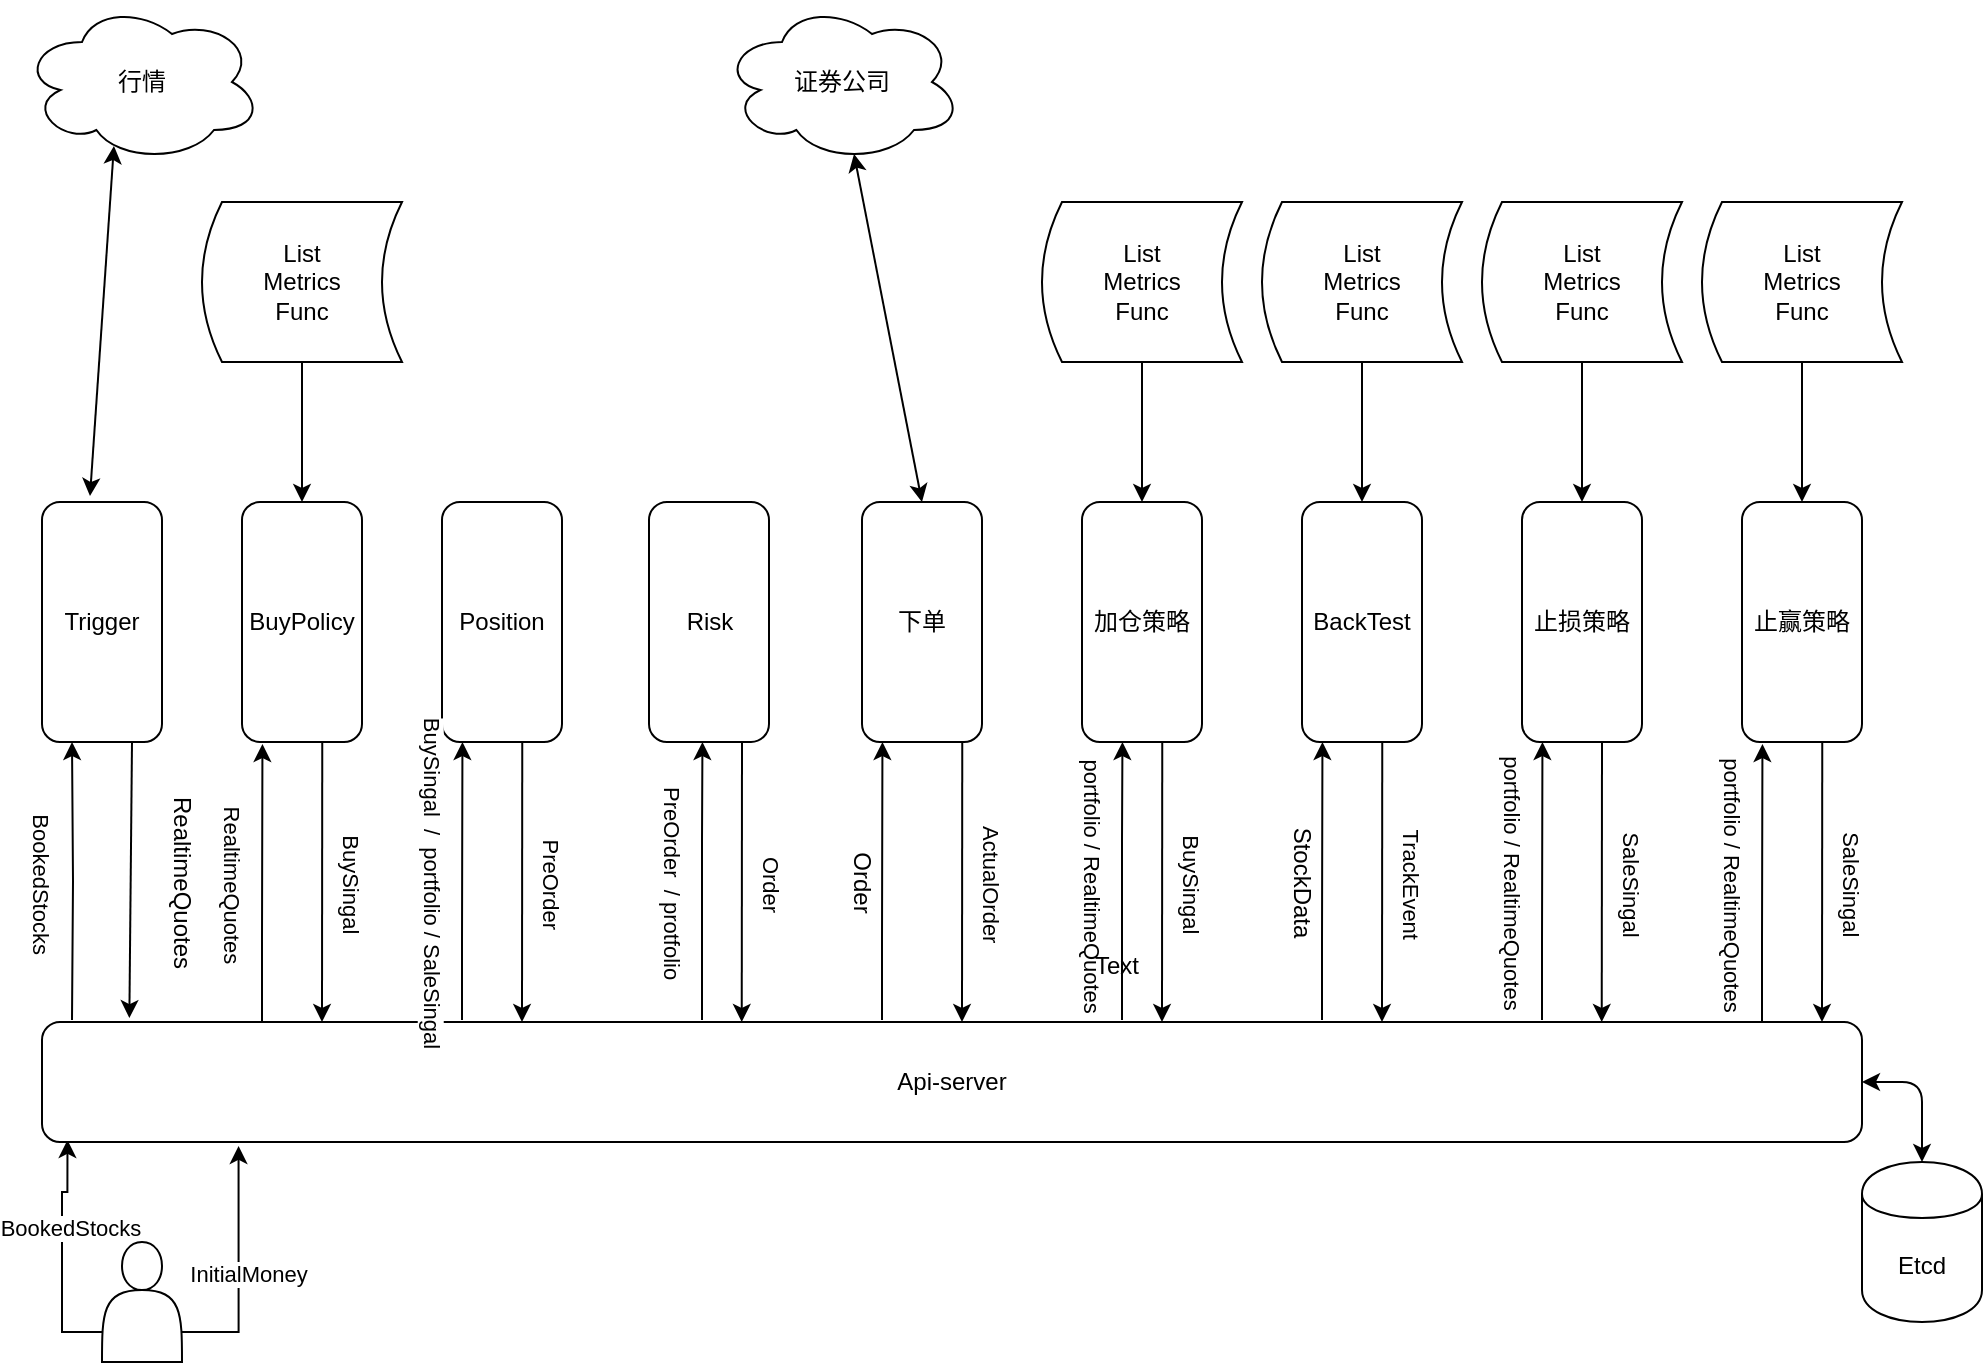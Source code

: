 <mxfile version="13.1.3">
    <diagram id="6hGFLwfOUW9BJ-s0fimq" name="Page-1">
        <mxGraphModel dx="1126" dy="478" grid="1" gridSize="10" guides="1" tooltips="1" connect="1" arrows="1" fold="1" page="1" pageScale="1" pageWidth="1169" pageHeight="1654" math="0" shadow="0">
            <root>
                <mxCell id="0"/>
                <mxCell id="1" parent="0"/>
                <mxCell id="2" value="Trigger" style="rounded=1;whiteSpace=wrap;html=1;direction=south;" parent="1" vertex="1">
                    <mxGeometry x="110" y="500" width="60" height="120" as="geometry"/>
                </mxCell>
                <mxCell id="3" value="BuyPolicy" style="rounded=1;whiteSpace=wrap;html=1;direction=south;" parent="1" vertex="1">
                    <mxGeometry x="210" y="500" width="60" height="120" as="geometry"/>
                </mxCell>
                <mxCell id="5" value="Etcd" style="shape=cylinder;whiteSpace=wrap;html=1;boundedLbl=1;backgroundOutline=1;" parent="1" vertex="1">
                    <mxGeometry x="1020" y="830" width="60" height="80" as="geometry"/>
                </mxCell>
                <mxCell id="53" style="edgeStyle=orthogonalEdgeStyle;rounded=0;orthogonalLoop=1;jettySize=auto;html=1;exitX=0;exitY=0.75;exitDx=0;exitDy=0;entryX=0.014;entryY=0.983;entryDx=0;entryDy=0;entryPerimeter=0;" parent="1" source="12" target="19" edge="1">
                    <mxGeometry relative="1" as="geometry">
                        <Array as="points">
                            <mxPoint x="120" y="915"/>
                            <mxPoint x="120" y="845"/>
                            <mxPoint x="123" y="845"/>
                        </Array>
                    </mxGeometry>
                </mxCell>
                <mxCell id="54" value="BookedStocks" style="edgeLabel;html=1;align=center;verticalAlign=middle;resizable=0;points=[];" parent="53" vertex="1" connectable="0">
                    <mxGeometry x="0.22" y="-4" relative="1" as="geometry">
                        <mxPoint as="offset"/>
                    </mxGeometry>
                </mxCell>
                <mxCell id="55" style="edgeStyle=orthogonalEdgeStyle;rounded=0;orthogonalLoop=1;jettySize=auto;html=1;exitX=1;exitY=0.75;exitDx=0;exitDy=0;entryX=0.108;entryY=1.033;entryDx=0;entryDy=0;entryPerimeter=0;" parent="1" source="12" target="19" edge="1">
                    <mxGeometry relative="1" as="geometry"/>
                </mxCell>
                <mxCell id="56" value="InitialMoney" style="edgeLabel;html=1;align=center;verticalAlign=middle;resizable=0;points=[];" parent="55" vertex="1" connectable="0">
                    <mxGeometry x="-0.047" y="-4" relative="1" as="geometry">
                        <mxPoint as="offset"/>
                    </mxGeometry>
                </mxCell>
                <mxCell id="12" value="" style="shape=actor;whiteSpace=wrap;html=1;" parent="1" vertex="1">
                    <mxGeometry x="140" y="870" width="40" height="60" as="geometry"/>
                </mxCell>
                <mxCell id="44" style="edgeStyle=orthogonalEdgeStyle;rounded=0;orthogonalLoop=1;jettySize=auto;html=1;entryX=1;entryY=0.75;entryDx=0;entryDy=0;" parent="1" target="2" edge="1">
                    <mxGeometry relative="1" as="geometry">
                        <mxPoint x="125" y="759" as="sourcePoint"/>
                    </mxGeometry>
                </mxCell>
                <mxCell id="45" value="BookedStocks" style="edgeLabel;html=1;align=center;verticalAlign=middle;resizable=0;points=[];rotation=90;" parent="44" vertex="1" connectable="0">
                    <mxGeometry x="0.019" y="-1" relative="1" as="geometry">
                        <mxPoint x="-16" y="1.82" as="offset"/>
                    </mxGeometry>
                </mxCell>
                <mxCell id="19" value="Api-server" style="rounded=1;whiteSpace=wrap;html=1;" parent="1" vertex="1">
                    <mxGeometry x="110" y="760" width="910" height="60" as="geometry"/>
                </mxCell>
                <mxCell id="27" value="" style="endArrow=classic;startArrow=classic;html=1;entryX=0.5;entryY=0;entryDx=0;entryDy=0;exitX=1;exitY=0.5;exitDx=0;exitDy=0;" parent="1" source="19" target="5" edge="1">
                    <mxGeometry width="50" height="50" relative="1" as="geometry">
                        <mxPoint x="490" y="260" as="sourcePoint"/>
                        <mxPoint x="540" y="210" as="targetPoint"/>
                        <Array as="points">
                            <mxPoint x="1050" y="790"/>
                        </Array>
                    </mxGeometry>
                </mxCell>
                <mxCell id="31" value="Position" style="rounded=1;whiteSpace=wrap;html=1;direction=south;" parent="1" vertex="1">
                    <mxGeometry x="310" y="500" width="60" height="120" as="geometry"/>
                </mxCell>
                <mxCell id="34" value="Risk" style="rounded=1;whiteSpace=wrap;html=1;direction=south;" parent="1" vertex="1">
                    <mxGeometry x="413.5" y="500" width="60" height="120" as="geometry"/>
                </mxCell>
                <mxCell id="36" value="" style="endArrow=classic;html=1;exitX=1;exitY=0.25;exitDx=0;exitDy=0;entryX=0.048;entryY=-0.033;entryDx=0;entryDy=0;entryPerimeter=0;" parent="1" source="2" target="19" edge="1">
                    <mxGeometry width="50" height="50" relative="1" as="geometry">
                        <mxPoint x="370" y="360" as="sourcePoint"/>
                        <mxPoint x="158" y="750" as="targetPoint"/>
                    </mxGeometry>
                </mxCell>
                <mxCell id="47" style="edgeStyle=orthogonalEdgeStyle;rounded=0;orthogonalLoop=1;jettySize=auto;html=1;exitX=0.042;exitY=-0.017;exitDx=0;exitDy=0;entryX=1;entryY=0.75;entryDx=0;entryDy=0;exitPerimeter=0;" parent="1" edge="1">
                    <mxGeometry relative="1" as="geometry">
                        <mxPoint x="220.0" y="759.98" as="sourcePoint"/>
                        <mxPoint x="220.22" y="621" as="targetPoint"/>
                        <Array as="points">
                            <mxPoint x="220" y="720"/>
                            <mxPoint x="220" y="720"/>
                        </Array>
                    </mxGeometry>
                </mxCell>
                <mxCell id="48" value="RealtimeQuotes" style="edgeLabel;html=1;align=center;verticalAlign=middle;resizable=0;points=[];rotation=90;" parent="47" vertex="1" connectable="0">
                    <mxGeometry x="0.019" y="-1" relative="1" as="geometry">
                        <mxPoint x="-16" y="1.82" as="offset"/>
                    </mxGeometry>
                </mxCell>
                <mxCell id="49" value="" style="endArrow=classic;html=1;exitX=1;exitY=0.25;exitDx=0;exitDy=0;entryX=0.093;entryY=0;entryDx=0;entryDy=0;entryPerimeter=0;" parent="1" edge="1">
                    <mxGeometry width="50" height="50" relative="1" as="geometry">
                        <mxPoint x="250.13" y="620" as="sourcePoint"/>
                        <mxPoint x="250.0" y="760" as="targetPoint"/>
                    </mxGeometry>
                </mxCell>
                <mxCell id="50" value="BuySingal " style="edgeLabel;html=1;align=center;verticalAlign=middle;resizable=0;points=[];rotation=90;" parent="49" vertex="1" connectable="0">
                    <mxGeometry x="-0.182" y="1" relative="1" as="geometry">
                        <mxPoint x="14.05" y="13" as="offset"/>
                    </mxGeometry>
                </mxCell>
                <mxCell id="51" style="edgeStyle=orthogonalEdgeStyle;rounded=0;orthogonalLoop=1;jettySize=auto;html=1;exitX=0.042;exitY=-0.017;exitDx=0;exitDy=0;entryX=1;entryY=0.75;entryDx=0;entryDy=0;exitPerimeter=0;" parent="1" edge="1">
                    <mxGeometry relative="1" as="geometry">
                        <mxPoint x="320" y="758.98" as="sourcePoint"/>
                        <mxPoint x="320.22" y="620" as="targetPoint"/>
                        <Array as="points">
                            <mxPoint x="320" y="719"/>
                            <mxPoint x="320" y="719"/>
                        </Array>
                    </mxGeometry>
                </mxCell>
                <mxCell id="52" value="BuySingal&amp;nbsp; /&amp;nbsp; portfolio / SaleSingal" style="edgeLabel;html=1;align=center;verticalAlign=middle;resizable=0;points=[];rotation=90;" parent="51" vertex="1" connectable="0">
                    <mxGeometry x="0.019" y="-1" relative="1" as="geometry">
                        <mxPoint x="-16" y="1.82" as="offset"/>
                    </mxGeometry>
                </mxCell>
                <mxCell id="59" value="" style="endArrow=classic;html=1;exitX=1;exitY=0.25;exitDx=0;exitDy=0;entryX=0.093;entryY=0;entryDx=0;entryDy=0;entryPerimeter=0;" parent="1" edge="1">
                    <mxGeometry width="50" height="50" relative="1" as="geometry">
                        <mxPoint x="350.13" y="620" as="sourcePoint"/>
                        <mxPoint x="350.0" y="760" as="targetPoint"/>
                    </mxGeometry>
                </mxCell>
                <mxCell id="60" value="PreOrder" style="edgeLabel;html=1;align=center;verticalAlign=middle;resizable=0;points=[];rotation=90;" parent="59" vertex="1" connectable="0">
                    <mxGeometry x="-0.182" y="1" relative="1" as="geometry">
                        <mxPoint x="14.05" y="13" as="offset"/>
                    </mxGeometry>
                </mxCell>
                <mxCell id="61" style="edgeStyle=orthogonalEdgeStyle;rounded=0;orthogonalLoop=1;jettySize=auto;html=1;exitX=0.042;exitY=-0.017;exitDx=0;exitDy=0;entryX=1;entryY=0.75;entryDx=0;entryDy=0;exitPerimeter=0;" parent="1" edge="1">
                    <mxGeometry relative="1" as="geometry">
                        <mxPoint x="440" y="758.98" as="sourcePoint"/>
                        <mxPoint x="440.22" y="620" as="targetPoint"/>
                        <Array as="points">
                            <mxPoint x="440" y="670"/>
                            <mxPoint x="440" y="670"/>
                        </Array>
                    </mxGeometry>
                </mxCell>
                <mxCell id="62" value="PreOrder&amp;nbsp; / protfolio" style="edgeLabel;html=1;align=center;verticalAlign=middle;resizable=0;points=[];rotation=90;" parent="61" vertex="1" connectable="0">
                    <mxGeometry x="0.019" y="-1" relative="1" as="geometry">
                        <mxPoint x="-16" y="1.82" as="offset"/>
                    </mxGeometry>
                </mxCell>
                <mxCell id="63" value="" style="endArrow=classic;html=1;exitX=1;exitY=0.25;exitDx=0;exitDy=0;entryX=0.093;entryY=0;entryDx=0;entryDy=0;entryPerimeter=0;" parent="1" edge="1">
                    <mxGeometry width="50" height="50" relative="1" as="geometry">
                        <mxPoint x="460" y="620" as="sourcePoint"/>
                        <mxPoint x="459.87" y="760" as="targetPoint"/>
                    </mxGeometry>
                </mxCell>
                <mxCell id="64" value="Order" style="edgeLabel;html=1;align=center;verticalAlign=middle;resizable=0;points=[];rotation=90;" parent="63" vertex="1" connectable="0">
                    <mxGeometry x="-0.182" y="1" relative="1" as="geometry">
                        <mxPoint x="14.05" y="13" as="offset"/>
                    </mxGeometry>
                </mxCell>
                <mxCell id="65" value="下单" style="rounded=1;whiteSpace=wrap;html=1;direction=south;" parent="1" vertex="1">
                    <mxGeometry x="520" y="500" width="60" height="120" as="geometry"/>
                </mxCell>
                <mxCell id="68" style="edgeStyle=orthogonalEdgeStyle;rounded=0;orthogonalLoop=1;jettySize=auto;html=1;exitX=0.042;exitY=-0.017;exitDx=0;exitDy=0;entryX=1;entryY=0.75;entryDx=0;entryDy=0;exitPerimeter=0;" parent="1" edge="1">
                    <mxGeometry relative="1" as="geometry">
                        <mxPoint x="530" y="758.98" as="sourcePoint"/>
                        <mxPoint x="530.22" y="620" as="targetPoint"/>
                        <Array as="points">
                            <mxPoint x="530" y="719"/>
                            <mxPoint x="530" y="719"/>
                        </Array>
                    </mxGeometry>
                </mxCell>
                <mxCell id="70" value="Order" style="text;html=1;align=center;verticalAlign=middle;resizable=0;points=[];autosize=1;rotation=90;" parent="1" vertex="1">
                    <mxGeometry x="495" y="680" width="50" height="20" as="geometry"/>
                </mxCell>
                <mxCell id="71" value="证券公司" style="ellipse;shape=cloud;whiteSpace=wrap;html=1;" parent="1" vertex="1">
                    <mxGeometry x="450" y="250" width="120" height="80" as="geometry"/>
                </mxCell>
                <mxCell id="73" value="" style="endArrow=classic;html=1;exitX=1;exitY=0.25;exitDx=0;exitDy=0;entryX=0.093;entryY=0;entryDx=0;entryDy=0;entryPerimeter=0;" parent="1" edge="1">
                    <mxGeometry width="50" height="50" relative="1" as="geometry">
                        <mxPoint x="570.13" y="620" as="sourcePoint"/>
                        <mxPoint x="570.0" y="760" as="targetPoint"/>
                    </mxGeometry>
                </mxCell>
                <mxCell id="74" value="ActualOrder" style="edgeLabel;html=1;align=center;verticalAlign=middle;resizable=0;points=[];rotation=90;" parent="73" vertex="1" connectable="0">
                    <mxGeometry x="-0.182" y="1" relative="1" as="geometry">
                        <mxPoint x="14.05" y="13" as="offset"/>
                    </mxGeometry>
                </mxCell>
                <mxCell id="76" value="止赢策略" style="rounded=1;whiteSpace=wrap;html=1;direction=south;" parent="1" vertex="1">
                    <mxGeometry x="960" y="500" width="60" height="120" as="geometry"/>
                </mxCell>
                <mxCell id="77" value="BackTest" style="rounded=1;whiteSpace=wrap;html=1;direction=south;" parent="1" vertex="1">
                    <mxGeometry x="740" y="500" width="60" height="120" as="geometry"/>
                </mxCell>
                <mxCell id="80" value="止损策略" style="rounded=1;whiteSpace=wrap;html=1;direction=south;" parent="1" vertex="1">
                    <mxGeometry x="850" y="500" width="60" height="120" as="geometry"/>
                </mxCell>
                <mxCell id="81" value="加仓策略" style="rounded=1;whiteSpace=wrap;html=1;direction=south;" parent="1" vertex="1">
                    <mxGeometry x="630" y="500" width="60" height="120" as="geometry"/>
                </mxCell>
                <mxCell id="82" style="edgeStyle=orthogonalEdgeStyle;rounded=0;orthogonalLoop=1;jettySize=auto;html=1;exitX=0.042;exitY=-0.017;exitDx=0;exitDy=0;entryX=1;entryY=0.75;entryDx=0;entryDy=0;exitPerimeter=0;" parent="1" edge="1">
                    <mxGeometry relative="1" as="geometry">
                        <mxPoint x="650" y="758.98" as="sourcePoint"/>
                        <mxPoint x="650.22" y="620" as="targetPoint"/>
                        <Array as="points">
                            <mxPoint x="650" y="670"/>
                            <mxPoint x="650" y="670"/>
                        </Array>
                    </mxGeometry>
                </mxCell>
                <mxCell id="83" value="&amp;nbsp;portfolio / RealtimeQuotes" style="edgeLabel;html=1;align=center;verticalAlign=middle;resizable=0;points=[];rotation=90;" parent="82" vertex="1" connectable="0">
                    <mxGeometry x="0.019" y="-1" relative="1" as="geometry">
                        <mxPoint x="-16" y="1.82" as="offset"/>
                    </mxGeometry>
                </mxCell>
                <mxCell id="84" value="" style="endArrow=classic;html=1;exitX=1;exitY=0.25;exitDx=0;exitDy=0;entryX=0.093;entryY=0;entryDx=0;entryDy=0;entryPerimeter=0;" parent="1" edge="1">
                    <mxGeometry width="50" height="50" relative="1" as="geometry">
                        <mxPoint x="670.13" y="620" as="sourcePoint"/>
                        <mxPoint x="670.0" y="760" as="targetPoint"/>
                    </mxGeometry>
                </mxCell>
                <mxCell id="85" value="BuySingal" style="edgeLabel;html=1;align=center;verticalAlign=middle;resizable=0;points=[];rotation=90;" parent="84" vertex="1" connectable="0">
                    <mxGeometry x="-0.182" y="1" relative="1" as="geometry">
                        <mxPoint x="14.05" y="13" as="offset"/>
                    </mxGeometry>
                </mxCell>
                <mxCell id="89" style="edgeStyle=orthogonalEdgeStyle;rounded=0;orthogonalLoop=1;jettySize=auto;html=1;exitX=0.042;exitY=-0.017;exitDx=0;exitDy=0;entryX=1;entryY=0.75;entryDx=0;entryDy=0;exitPerimeter=0;" parent="1" edge="1">
                    <mxGeometry relative="1" as="geometry">
                        <mxPoint x="750" y="758.98" as="sourcePoint"/>
                        <mxPoint x="750.22" y="620" as="targetPoint"/>
                        <Array as="points">
                            <mxPoint x="750" y="719"/>
                            <mxPoint x="750" y="719"/>
                        </Array>
                    </mxGeometry>
                </mxCell>
                <mxCell id="90" value="StockData" style="text;html=1;align=center;verticalAlign=middle;resizable=0;points=[];autosize=1;rotation=90;" parent="1" vertex="1">
                    <mxGeometry x="705" y="680" width="70" height="20" as="geometry"/>
                </mxCell>
                <mxCell id="94" value="" style="endArrow=classic;html=1;exitX=1;exitY=0.25;exitDx=0;exitDy=0;entryX=0.093;entryY=0;entryDx=0;entryDy=0;entryPerimeter=0;" parent="1" edge="1">
                    <mxGeometry width="50" height="50" relative="1" as="geometry">
                        <mxPoint x="780.13" y="620" as="sourcePoint"/>
                        <mxPoint x="780.0" y="760" as="targetPoint"/>
                    </mxGeometry>
                </mxCell>
                <mxCell id="95" value="TrackEvent" style="edgeLabel;html=1;align=center;verticalAlign=middle;resizable=0;points=[];rotation=90;" parent="94" vertex="1" connectable="0">
                    <mxGeometry x="-0.182" y="1" relative="1" as="geometry">
                        <mxPoint x="14.05" y="13" as="offset"/>
                    </mxGeometry>
                </mxCell>
                <mxCell id="99" style="edgeStyle=orthogonalEdgeStyle;rounded=0;orthogonalLoop=1;jettySize=auto;html=1;exitX=0.042;exitY=-0.017;exitDx=0;exitDy=0;entryX=1;entryY=0.75;entryDx=0;entryDy=0;exitPerimeter=0;" parent="1" edge="1">
                    <mxGeometry relative="1" as="geometry">
                        <mxPoint x="860" y="758.98" as="sourcePoint"/>
                        <mxPoint x="860.22" y="620" as="targetPoint"/>
                        <Array as="points">
                            <mxPoint x="860" y="719"/>
                            <mxPoint x="860" y="719"/>
                        </Array>
                    </mxGeometry>
                </mxCell>
                <mxCell id="100" value="portfolio / RealtimeQuotes" style="edgeLabel;html=1;align=center;verticalAlign=middle;resizable=0;points=[];rotation=90;" parent="99" vertex="1" connectable="0">
                    <mxGeometry x="0.019" y="-1" relative="1" as="geometry">
                        <mxPoint x="-16" y="1.82" as="offset"/>
                    </mxGeometry>
                </mxCell>
                <mxCell id="103" value="" style="endArrow=classic;html=1;exitX=1;exitY=0.25;exitDx=0;exitDy=0;entryX=0.093;entryY=0;entryDx=0;entryDy=0;entryPerimeter=0;" parent="1" edge="1">
                    <mxGeometry width="50" height="50" relative="1" as="geometry">
                        <mxPoint x="890" y="620" as="sourcePoint"/>
                        <mxPoint x="889.87" y="760" as="targetPoint"/>
                    </mxGeometry>
                </mxCell>
                <mxCell id="104" value="SaleSingal" style="edgeLabel;html=1;align=center;verticalAlign=middle;resizable=0;points=[];rotation=90;" parent="103" vertex="1" connectable="0">
                    <mxGeometry x="-0.182" y="1" relative="1" as="geometry">
                        <mxPoint x="14.05" y="13" as="offset"/>
                    </mxGeometry>
                </mxCell>
                <mxCell id="105" style="edgeStyle=orthogonalEdgeStyle;rounded=0;orthogonalLoop=1;jettySize=auto;html=1;exitX=0.042;exitY=-0.017;exitDx=0;exitDy=0;entryX=1;entryY=0.75;entryDx=0;entryDy=0;exitPerimeter=0;" parent="1" edge="1">
                    <mxGeometry relative="1" as="geometry">
                        <mxPoint x="970" y="760" as="sourcePoint"/>
                        <mxPoint x="970.22" y="621.02" as="targetPoint"/>
                        <Array as="points">
                            <mxPoint x="970" y="720.02"/>
                            <mxPoint x="970" y="720.02"/>
                        </Array>
                    </mxGeometry>
                </mxCell>
                <mxCell id="106" value="portfolio / RealtimeQuotes" style="edgeLabel;html=1;align=center;verticalAlign=middle;resizable=0;points=[];rotation=90;" parent="105" vertex="1" connectable="0">
                    <mxGeometry x="0.019" y="-1" relative="1" as="geometry">
                        <mxPoint x="-16" y="1.82" as="offset"/>
                    </mxGeometry>
                </mxCell>
                <mxCell id="107" value="" style="endArrow=classic;html=1;exitX=1;exitY=0.25;exitDx=0;exitDy=0;entryX=0.093;entryY=0;entryDx=0;entryDy=0;entryPerimeter=0;" parent="1" edge="1">
                    <mxGeometry width="50" height="50" relative="1" as="geometry">
                        <mxPoint x="1000.13" y="620" as="sourcePoint"/>
                        <mxPoint x="1000.0" y="760" as="targetPoint"/>
                    </mxGeometry>
                </mxCell>
                <mxCell id="108" value="SaleSingal" style="edgeLabel;html=1;align=center;verticalAlign=middle;resizable=0;points=[];rotation=90;" parent="107" vertex="1" connectable="0">
                    <mxGeometry x="-0.182" y="1" relative="1" as="geometry">
                        <mxPoint x="14.05" y="13" as="offset"/>
                    </mxGeometry>
                </mxCell>
                <mxCell id="109" value="行情" style="ellipse;shape=cloud;whiteSpace=wrap;html=1;" parent="1" vertex="1">
                    <mxGeometry x="100" y="250" width="120" height="80" as="geometry"/>
                </mxCell>
                <mxCell id="110" value="" style="endArrow=classic;startArrow=classic;html=1;entryX=0.383;entryY=0.9;entryDx=0;entryDy=0;entryPerimeter=0;exitX=-0.025;exitY=0.6;exitDx=0;exitDy=0;exitPerimeter=0;" parent="1" source="2" target="109" edge="1">
                    <mxGeometry width="50" height="50" relative="1" as="geometry">
                        <mxPoint x="135" y="500" as="sourcePoint"/>
                        <mxPoint x="185" y="450" as="targetPoint"/>
                    </mxGeometry>
                </mxCell>
                <mxCell id="111" value="" style="endArrow=classic;startArrow=classic;html=1;entryX=0.55;entryY=0.95;entryDx=0;entryDy=0;entryPerimeter=0;exitX=0;exitY=0.5;exitDx=0;exitDy=0;" parent="1" source="65" target="71" edge="1">
                    <mxGeometry width="50" height="50" relative="1" as="geometry">
                        <mxPoint x="430" y="520" as="sourcePoint"/>
                        <mxPoint x="480" y="470" as="targetPoint"/>
                    </mxGeometry>
                </mxCell>
                <mxCell id="117" style="edgeStyle=orthogonalEdgeStyle;rounded=0;orthogonalLoop=1;jettySize=auto;html=1;exitX=0.5;exitY=1;exitDx=0;exitDy=0;entryX=0;entryY=0.5;entryDx=0;entryDy=0;" parent="1" source="116" target="3" edge="1">
                    <mxGeometry relative="1" as="geometry"/>
                </mxCell>
                <mxCell id="116" value="List&lt;br&gt;Metrics&lt;br&gt;Func" style="shape=dataStorage;whiteSpace=wrap;html=1;" parent="1" vertex="1">
                    <mxGeometry x="190" y="350" width="100" height="80" as="geometry"/>
                </mxCell>
                <mxCell id="118" value="List&lt;br&gt;Metrics&lt;br&gt;Func" style="shape=dataStorage;whiteSpace=wrap;html=1;" parent="1" vertex="1">
                    <mxGeometry x="610" y="350" width="100" height="80" as="geometry"/>
                </mxCell>
                <mxCell id="119" style="edgeStyle=orthogonalEdgeStyle;rounded=0;orthogonalLoop=1;jettySize=auto;html=1;exitX=0.5;exitY=1;exitDx=0;exitDy=0;entryX=0;entryY=0.5;entryDx=0;entryDy=0;" parent="1" source="118" target="81" edge="1">
                    <mxGeometry relative="1" as="geometry">
                        <mxPoint x="640" y="460" as="sourcePoint"/>
                        <mxPoint x="640" y="530" as="targetPoint"/>
                    </mxGeometry>
                </mxCell>
                <mxCell id="120" value="List&lt;br&gt;Metrics&lt;br&gt;Func" style="shape=dataStorage;whiteSpace=wrap;html=1;" parent="1" vertex="1">
                    <mxGeometry x="720" y="350" width="100" height="80" as="geometry"/>
                </mxCell>
                <mxCell id="121" style="edgeStyle=orthogonalEdgeStyle;rounded=0;orthogonalLoop=1;jettySize=auto;html=1;exitX=0.5;exitY=1;exitDx=0;exitDy=0;entryX=0;entryY=0.5;entryDx=0;entryDy=0;" parent="1" source="120" target="77" edge="1">
                    <mxGeometry relative="1" as="geometry">
                        <mxPoint x="760" y="460" as="sourcePoint"/>
                        <mxPoint x="760" y="530" as="targetPoint"/>
                    </mxGeometry>
                </mxCell>
                <mxCell id="122" value="List&lt;br&gt;Metrics&lt;br&gt;Func" style="shape=dataStorage;whiteSpace=wrap;html=1;" parent="1" vertex="1">
                    <mxGeometry x="830" y="350" width="100" height="80" as="geometry"/>
                </mxCell>
                <mxCell id="123" style="edgeStyle=orthogonalEdgeStyle;rounded=0;orthogonalLoop=1;jettySize=auto;html=1;exitX=0.5;exitY=1;exitDx=0;exitDy=0;entryX=0;entryY=0.5;entryDx=0;entryDy=0;" parent="1" source="122" target="80" edge="1">
                    <mxGeometry relative="1" as="geometry">
                        <mxPoint x="870" y="450" as="sourcePoint"/>
                        <mxPoint x="870" y="520" as="targetPoint"/>
                    </mxGeometry>
                </mxCell>
                <mxCell id="124" value="List&lt;br&gt;Metrics&lt;br&gt;Func" style="shape=dataStorage;whiteSpace=wrap;html=1;" parent="1" vertex="1">
                    <mxGeometry x="940" y="350" width="100" height="80" as="geometry"/>
                </mxCell>
                <mxCell id="125" style="edgeStyle=orthogonalEdgeStyle;rounded=0;orthogonalLoop=1;jettySize=auto;html=1;exitX=0.5;exitY=1;exitDx=0;exitDy=0;entryX=0;entryY=0.5;entryDx=0;entryDy=0;" parent="1" source="124" target="76" edge="1">
                    <mxGeometry relative="1" as="geometry">
                        <mxPoint x="980" y="440" as="sourcePoint"/>
                        <mxPoint x="980" y="510" as="targetPoint"/>
                    </mxGeometry>
                </mxCell>
                <mxCell id="126" value="RealtimeQuotes" style="text;html=1;align=center;verticalAlign=middle;resizable=0;points=[];autosize=1;rotation=90;" vertex="1" parent="1">
                    <mxGeometry x="130" y="680" width="100" height="20" as="geometry"/>
                </mxCell>
                <mxCell id="127" value="Text" style="text;html=1;align=center;verticalAlign=middle;resizable=0;points=[];autosize=1;" vertex="1" parent="1">
                    <mxGeometry x="627" y="722" width="40" height="20" as="geometry"/>
                </mxCell>
            </root>
        </mxGraphModel>
    </diagram>
</mxfile>